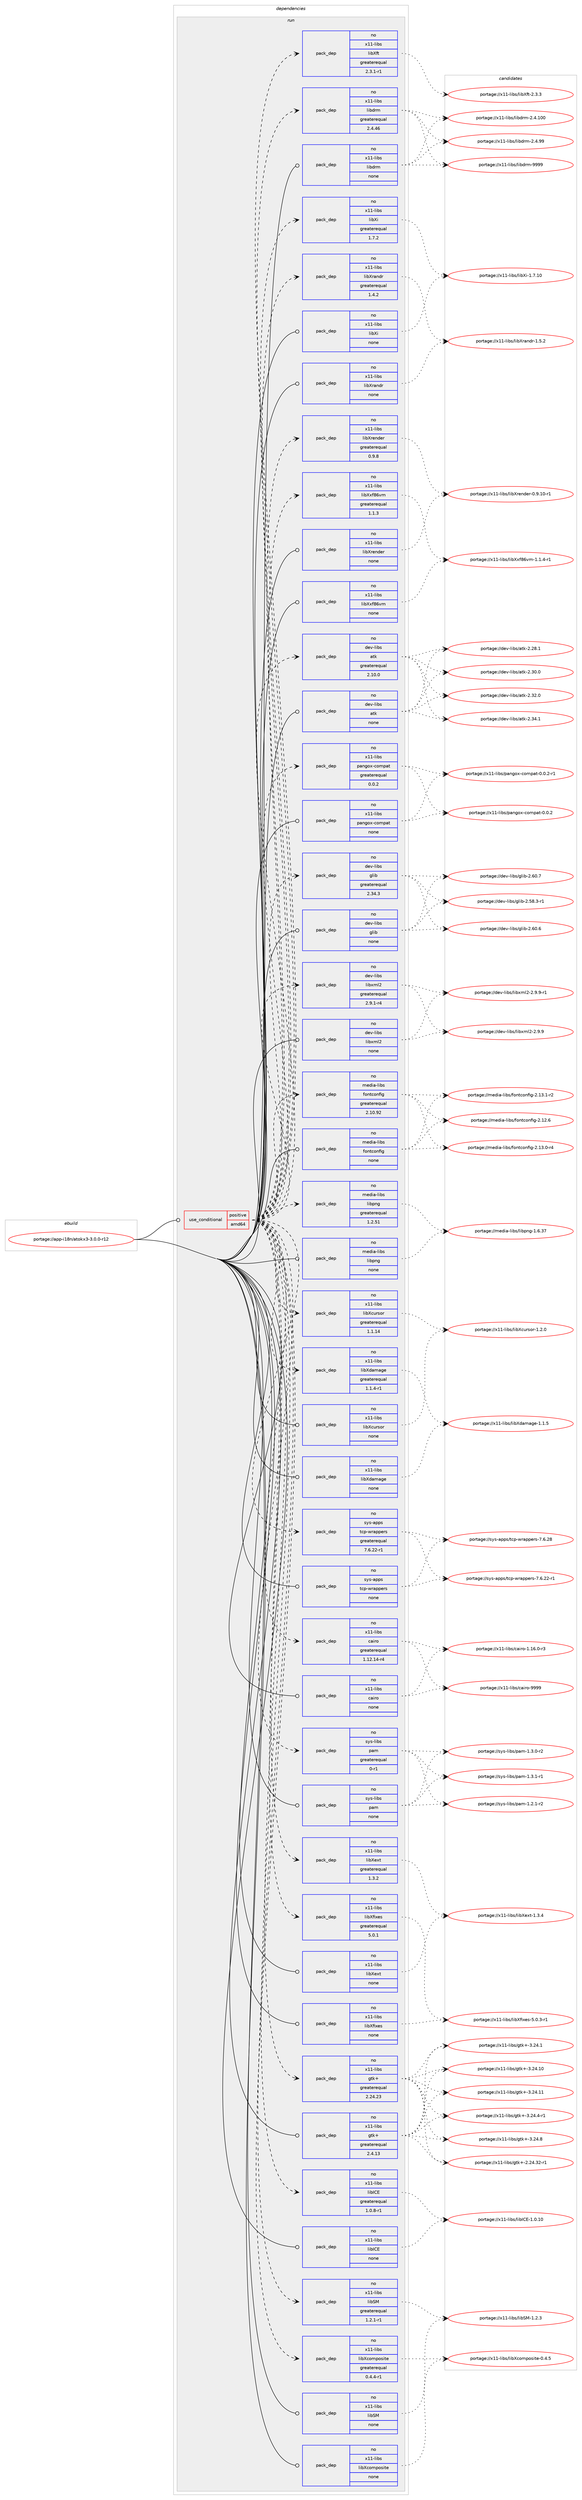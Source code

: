 digraph prolog {

# *************
# Graph options
# *************

newrank=true;
concentrate=true;
compound=true;
graph [rankdir=LR,fontname=Helvetica,fontsize=10,ranksep=1.5];#, ranksep=2.5, nodesep=0.2];
edge  [arrowhead=vee];
node  [fontname=Helvetica,fontsize=10];

# **********
# The ebuild
# **********

subgraph cluster_leftcol {
color=gray;
rank=same;
label=<<i>ebuild</i>>;
id [label="portage://app-i18n/atokx3-3.0.0-r12", color=red, width=4, href="../app-i18n/atokx3-3.0.0-r12.svg"];
}

# ****************
# The dependencies
# ****************

subgraph cluster_midcol {
color=gray;
label=<<i>dependencies</i>>;
subgraph cluster_compile {
fillcolor="#eeeeee";
style=filled;
label=<<i>compile</i>>;
}
subgraph cluster_compileandrun {
fillcolor="#eeeeee";
style=filled;
label=<<i>compile and run</i>>;
}
subgraph cluster_run {
fillcolor="#eeeeee";
style=filled;
label=<<i>run</i>>;
subgraph cond7662 {
dependency29680 [label=<<TABLE BORDER="0" CELLBORDER="1" CELLSPACING="0" CELLPADDING="4"><TR><TD ROWSPAN="3" CELLPADDING="10">use_conditional</TD></TR><TR><TD>positive</TD></TR><TR><TD>amd64</TD></TR></TABLE>>, shape=none, color=red];
subgraph pack21571 {
dependency29681 [label=<<TABLE BORDER="0" CELLBORDER="1" CELLSPACING="0" CELLPADDING="4" WIDTH="220"><TR><TD ROWSPAN="6" CELLPADDING="30">pack_dep</TD></TR><TR><TD WIDTH="110">no</TD></TR><TR><TD>dev-libs</TD></TR><TR><TD>atk</TD></TR><TR><TD>greaterequal</TD></TR><TR><TD>2.10.0</TD></TR></TABLE>>, shape=none, color=blue];
}
dependency29680:e -> dependency29681:w [weight=20,style="dashed",arrowhead="vee"];
subgraph pack21572 {
dependency29682 [label=<<TABLE BORDER="0" CELLBORDER="1" CELLSPACING="0" CELLPADDING="4" WIDTH="220"><TR><TD ROWSPAN="6" CELLPADDING="30">pack_dep</TD></TR><TR><TD WIDTH="110">no</TD></TR><TR><TD>dev-libs</TD></TR><TR><TD>glib</TD></TR><TR><TD>greaterequal</TD></TR><TR><TD>2.34.3</TD></TR></TABLE>>, shape=none, color=blue];
}
dependency29680:e -> dependency29682:w [weight=20,style="dashed",arrowhead="vee"];
subgraph pack21573 {
dependency29683 [label=<<TABLE BORDER="0" CELLBORDER="1" CELLSPACING="0" CELLPADDING="4" WIDTH="220"><TR><TD ROWSPAN="6" CELLPADDING="30">pack_dep</TD></TR><TR><TD WIDTH="110">no</TD></TR><TR><TD>dev-libs</TD></TR><TR><TD>libxml2</TD></TR><TR><TD>greaterequal</TD></TR><TR><TD>2.9.1-r4</TD></TR></TABLE>>, shape=none, color=blue];
}
dependency29680:e -> dependency29683:w [weight=20,style="dashed",arrowhead="vee"];
subgraph pack21574 {
dependency29684 [label=<<TABLE BORDER="0" CELLBORDER="1" CELLSPACING="0" CELLPADDING="4" WIDTH="220"><TR><TD ROWSPAN="6" CELLPADDING="30">pack_dep</TD></TR><TR><TD WIDTH="110">no</TD></TR><TR><TD>media-libs</TD></TR><TR><TD>fontconfig</TD></TR><TR><TD>greaterequal</TD></TR><TR><TD>2.10.92</TD></TR></TABLE>>, shape=none, color=blue];
}
dependency29680:e -> dependency29684:w [weight=20,style="dashed",arrowhead="vee"];
subgraph pack21575 {
dependency29685 [label=<<TABLE BORDER="0" CELLBORDER="1" CELLSPACING="0" CELLPADDING="4" WIDTH="220"><TR><TD ROWSPAN="6" CELLPADDING="30">pack_dep</TD></TR><TR><TD WIDTH="110">no</TD></TR><TR><TD>media-libs</TD></TR><TR><TD>libpng</TD></TR><TR><TD>greaterequal</TD></TR><TR><TD>1.2.51</TD></TR></TABLE>>, shape=none, color=blue];
}
dependency29680:e -> dependency29685:w [weight=20,style="dashed",arrowhead="vee"];
subgraph pack21576 {
dependency29686 [label=<<TABLE BORDER="0" CELLBORDER="1" CELLSPACING="0" CELLPADDING="4" WIDTH="220"><TR><TD ROWSPAN="6" CELLPADDING="30">pack_dep</TD></TR><TR><TD WIDTH="110">no</TD></TR><TR><TD>sys-apps</TD></TR><TR><TD>tcp-wrappers</TD></TR><TR><TD>greaterequal</TD></TR><TR><TD>7.6.22-r1</TD></TR></TABLE>>, shape=none, color=blue];
}
dependency29680:e -> dependency29686:w [weight=20,style="dashed",arrowhead="vee"];
subgraph pack21577 {
dependency29687 [label=<<TABLE BORDER="0" CELLBORDER="1" CELLSPACING="0" CELLPADDING="4" WIDTH="220"><TR><TD ROWSPAN="6" CELLPADDING="30">pack_dep</TD></TR><TR><TD WIDTH="110">no</TD></TR><TR><TD>sys-libs</TD></TR><TR><TD>pam</TD></TR><TR><TD>greaterequal</TD></TR><TR><TD>0-r1</TD></TR></TABLE>>, shape=none, color=blue];
}
dependency29680:e -> dependency29687:w [weight=20,style="dashed",arrowhead="vee"];
subgraph pack21578 {
dependency29688 [label=<<TABLE BORDER="0" CELLBORDER="1" CELLSPACING="0" CELLPADDING="4" WIDTH="220"><TR><TD ROWSPAN="6" CELLPADDING="30">pack_dep</TD></TR><TR><TD WIDTH="110">no</TD></TR><TR><TD>x11-libs</TD></TR><TR><TD>cairo</TD></TR><TR><TD>greaterequal</TD></TR><TR><TD>1.12.14-r4</TD></TR></TABLE>>, shape=none, color=blue];
}
dependency29680:e -> dependency29688:w [weight=20,style="dashed",arrowhead="vee"];
subgraph pack21579 {
dependency29689 [label=<<TABLE BORDER="0" CELLBORDER="1" CELLSPACING="0" CELLPADDING="4" WIDTH="220"><TR><TD ROWSPAN="6" CELLPADDING="30">pack_dep</TD></TR><TR><TD WIDTH="110">no</TD></TR><TR><TD>x11-libs</TD></TR><TR><TD>gtk+</TD></TR><TR><TD>greaterequal</TD></TR><TR><TD>2.24.23</TD></TR></TABLE>>, shape=none, color=blue];
}
dependency29680:e -> dependency29689:w [weight=20,style="dashed",arrowhead="vee"];
subgraph pack21580 {
dependency29690 [label=<<TABLE BORDER="0" CELLBORDER="1" CELLSPACING="0" CELLPADDING="4" WIDTH="220"><TR><TD ROWSPAN="6" CELLPADDING="30">pack_dep</TD></TR><TR><TD WIDTH="110">no</TD></TR><TR><TD>x11-libs</TD></TR><TR><TD>libICE</TD></TR><TR><TD>greaterequal</TD></TR><TR><TD>1.0.8-r1</TD></TR></TABLE>>, shape=none, color=blue];
}
dependency29680:e -> dependency29690:w [weight=20,style="dashed",arrowhead="vee"];
subgraph pack21581 {
dependency29691 [label=<<TABLE BORDER="0" CELLBORDER="1" CELLSPACING="0" CELLPADDING="4" WIDTH="220"><TR><TD ROWSPAN="6" CELLPADDING="30">pack_dep</TD></TR><TR><TD WIDTH="110">no</TD></TR><TR><TD>x11-libs</TD></TR><TR><TD>libSM</TD></TR><TR><TD>greaterequal</TD></TR><TR><TD>1.2.1-r1</TD></TR></TABLE>>, shape=none, color=blue];
}
dependency29680:e -> dependency29691:w [weight=20,style="dashed",arrowhead="vee"];
subgraph pack21582 {
dependency29692 [label=<<TABLE BORDER="0" CELLBORDER="1" CELLSPACING="0" CELLPADDING="4" WIDTH="220"><TR><TD ROWSPAN="6" CELLPADDING="30">pack_dep</TD></TR><TR><TD WIDTH="110">no</TD></TR><TR><TD>x11-libs</TD></TR><TR><TD>libXcomposite</TD></TR><TR><TD>greaterequal</TD></TR><TR><TD>0.4.4-r1</TD></TR></TABLE>>, shape=none, color=blue];
}
dependency29680:e -> dependency29692:w [weight=20,style="dashed",arrowhead="vee"];
subgraph pack21583 {
dependency29693 [label=<<TABLE BORDER="0" CELLBORDER="1" CELLSPACING="0" CELLPADDING="4" WIDTH="220"><TR><TD ROWSPAN="6" CELLPADDING="30">pack_dep</TD></TR><TR><TD WIDTH="110">no</TD></TR><TR><TD>x11-libs</TD></TR><TR><TD>libXcursor</TD></TR><TR><TD>greaterequal</TD></TR><TR><TD>1.1.14</TD></TR></TABLE>>, shape=none, color=blue];
}
dependency29680:e -> dependency29693:w [weight=20,style="dashed",arrowhead="vee"];
subgraph pack21584 {
dependency29694 [label=<<TABLE BORDER="0" CELLBORDER="1" CELLSPACING="0" CELLPADDING="4" WIDTH="220"><TR><TD ROWSPAN="6" CELLPADDING="30">pack_dep</TD></TR><TR><TD WIDTH="110">no</TD></TR><TR><TD>x11-libs</TD></TR><TR><TD>libXdamage</TD></TR><TR><TD>greaterequal</TD></TR><TR><TD>1.1.4-r1</TD></TR></TABLE>>, shape=none, color=blue];
}
dependency29680:e -> dependency29694:w [weight=20,style="dashed",arrowhead="vee"];
subgraph pack21585 {
dependency29695 [label=<<TABLE BORDER="0" CELLBORDER="1" CELLSPACING="0" CELLPADDING="4" WIDTH="220"><TR><TD ROWSPAN="6" CELLPADDING="30">pack_dep</TD></TR><TR><TD WIDTH="110">no</TD></TR><TR><TD>x11-libs</TD></TR><TR><TD>libXext</TD></TR><TR><TD>greaterequal</TD></TR><TR><TD>1.3.2</TD></TR></TABLE>>, shape=none, color=blue];
}
dependency29680:e -> dependency29695:w [weight=20,style="dashed",arrowhead="vee"];
subgraph pack21586 {
dependency29696 [label=<<TABLE BORDER="0" CELLBORDER="1" CELLSPACING="0" CELLPADDING="4" WIDTH="220"><TR><TD ROWSPAN="6" CELLPADDING="30">pack_dep</TD></TR><TR><TD WIDTH="110">no</TD></TR><TR><TD>x11-libs</TD></TR><TR><TD>libXfixes</TD></TR><TR><TD>greaterequal</TD></TR><TR><TD>5.0.1</TD></TR></TABLE>>, shape=none, color=blue];
}
dependency29680:e -> dependency29696:w [weight=20,style="dashed",arrowhead="vee"];
subgraph pack21587 {
dependency29697 [label=<<TABLE BORDER="0" CELLBORDER="1" CELLSPACING="0" CELLPADDING="4" WIDTH="220"><TR><TD ROWSPAN="6" CELLPADDING="30">pack_dep</TD></TR><TR><TD WIDTH="110">no</TD></TR><TR><TD>x11-libs</TD></TR><TR><TD>libXft</TD></TR><TR><TD>greaterequal</TD></TR><TR><TD>2.3.1-r1</TD></TR></TABLE>>, shape=none, color=blue];
}
dependency29680:e -> dependency29697:w [weight=20,style="dashed",arrowhead="vee"];
subgraph pack21588 {
dependency29698 [label=<<TABLE BORDER="0" CELLBORDER="1" CELLSPACING="0" CELLPADDING="4" WIDTH="220"><TR><TD ROWSPAN="6" CELLPADDING="30">pack_dep</TD></TR><TR><TD WIDTH="110">no</TD></TR><TR><TD>x11-libs</TD></TR><TR><TD>libXi</TD></TR><TR><TD>greaterequal</TD></TR><TR><TD>1.7.2</TD></TR></TABLE>>, shape=none, color=blue];
}
dependency29680:e -> dependency29698:w [weight=20,style="dashed",arrowhead="vee"];
subgraph pack21589 {
dependency29699 [label=<<TABLE BORDER="0" CELLBORDER="1" CELLSPACING="0" CELLPADDING="4" WIDTH="220"><TR><TD ROWSPAN="6" CELLPADDING="30">pack_dep</TD></TR><TR><TD WIDTH="110">no</TD></TR><TR><TD>x11-libs</TD></TR><TR><TD>libXrandr</TD></TR><TR><TD>greaterequal</TD></TR><TR><TD>1.4.2</TD></TR></TABLE>>, shape=none, color=blue];
}
dependency29680:e -> dependency29699:w [weight=20,style="dashed",arrowhead="vee"];
subgraph pack21590 {
dependency29700 [label=<<TABLE BORDER="0" CELLBORDER="1" CELLSPACING="0" CELLPADDING="4" WIDTH="220"><TR><TD ROWSPAN="6" CELLPADDING="30">pack_dep</TD></TR><TR><TD WIDTH="110">no</TD></TR><TR><TD>x11-libs</TD></TR><TR><TD>libXrender</TD></TR><TR><TD>greaterequal</TD></TR><TR><TD>0.9.8</TD></TR></TABLE>>, shape=none, color=blue];
}
dependency29680:e -> dependency29700:w [weight=20,style="dashed",arrowhead="vee"];
subgraph pack21591 {
dependency29701 [label=<<TABLE BORDER="0" CELLBORDER="1" CELLSPACING="0" CELLPADDING="4" WIDTH="220"><TR><TD ROWSPAN="6" CELLPADDING="30">pack_dep</TD></TR><TR><TD WIDTH="110">no</TD></TR><TR><TD>x11-libs</TD></TR><TR><TD>libXxf86vm</TD></TR><TR><TD>greaterequal</TD></TR><TR><TD>1.1.3</TD></TR></TABLE>>, shape=none, color=blue];
}
dependency29680:e -> dependency29701:w [weight=20,style="dashed",arrowhead="vee"];
subgraph pack21592 {
dependency29702 [label=<<TABLE BORDER="0" CELLBORDER="1" CELLSPACING="0" CELLPADDING="4" WIDTH="220"><TR><TD ROWSPAN="6" CELLPADDING="30">pack_dep</TD></TR><TR><TD WIDTH="110">no</TD></TR><TR><TD>x11-libs</TD></TR><TR><TD>libdrm</TD></TR><TR><TD>greaterequal</TD></TR><TR><TD>2.4.46</TD></TR></TABLE>>, shape=none, color=blue];
}
dependency29680:e -> dependency29702:w [weight=20,style="dashed",arrowhead="vee"];
subgraph pack21593 {
dependency29703 [label=<<TABLE BORDER="0" CELLBORDER="1" CELLSPACING="0" CELLPADDING="4" WIDTH="220"><TR><TD ROWSPAN="6" CELLPADDING="30">pack_dep</TD></TR><TR><TD WIDTH="110">no</TD></TR><TR><TD>x11-libs</TD></TR><TR><TD>pangox-compat</TD></TR><TR><TD>greaterequal</TD></TR><TR><TD>0.0.2</TD></TR></TABLE>>, shape=none, color=blue];
}
dependency29680:e -> dependency29703:w [weight=20,style="dashed",arrowhead="vee"];
}
id:e -> dependency29680:w [weight=20,style="solid",arrowhead="odot"];
subgraph pack21594 {
dependency29704 [label=<<TABLE BORDER="0" CELLBORDER="1" CELLSPACING="0" CELLPADDING="4" WIDTH="220"><TR><TD ROWSPAN="6" CELLPADDING="30">pack_dep</TD></TR><TR><TD WIDTH="110">no</TD></TR><TR><TD>dev-libs</TD></TR><TR><TD>atk</TD></TR><TR><TD>none</TD></TR><TR><TD></TD></TR></TABLE>>, shape=none, color=blue];
}
id:e -> dependency29704:w [weight=20,style="solid",arrowhead="odot"];
subgraph pack21595 {
dependency29705 [label=<<TABLE BORDER="0" CELLBORDER="1" CELLSPACING="0" CELLPADDING="4" WIDTH="220"><TR><TD ROWSPAN="6" CELLPADDING="30">pack_dep</TD></TR><TR><TD WIDTH="110">no</TD></TR><TR><TD>dev-libs</TD></TR><TR><TD>glib</TD></TR><TR><TD>none</TD></TR><TR><TD></TD></TR></TABLE>>, shape=none, color=blue];
}
id:e -> dependency29705:w [weight=20,style="solid",arrowhead="odot"];
subgraph pack21596 {
dependency29706 [label=<<TABLE BORDER="0" CELLBORDER="1" CELLSPACING="0" CELLPADDING="4" WIDTH="220"><TR><TD ROWSPAN="6" CELLPADDING="30">pack_dep</TD></TR><TR><TD WIDTH="110">no</TD></TR><TR><TD>dev-libs</TD></TR><TR><TD>libxml2</TD></TR><TR><TD>none</TD></TR><TR><TD></TD></TR></TABLE>>, shape=none, color=blue];
}
id:e -> dependency29706:w [weight=20,style="solid",arrowhead="odot"];
subgraph pack21597 {
dependency29707 [label=<<TABLE BORDER="0" CELLBORDER="1" CELLSPACING="0" CELLPADDING="4" WIDTH="220"><TR><TD ROWSPAN="6" CELLPADDING="30">pack_dep</TD></TR><TR><TD WIDTH="110">no</TD></TR><TR><TD>media-libs</TD></TR><TR><TD>fontconfig</TD></TR><TR><TD>none</TD></TR><TR><TD></TD></TR></TABLE>>, shape=none, color=blue];
}
id:e -> dependency29707:w [weight=20,style="solid",arrowhead="odot"];
subgraph pack21598 {
dependency29708 [label=<<TABLE BORDER="0" CELLBORDER="1" CELLSPACING="0" CELLPADDING="4" WIDTH="220"><TR><TD ROWSPAN="6" CELLPADDING="30">pack_dep</TD></TR><TR><TD WIDTH="110">no</TD></TR><TR><TD>media-libs</TD></TR><TR><TD>libpng</TD></TR><TR><TD>none</TD></TR><TR><TD></TD></TR></TABLE>>, shape=none, color=blue];
}
id:e -> dependency29708:w [weight=20,style="solid",arrowhead="odot"];
subgraph pack21599 {
dependency29709 [label=<<TABLE BORDER="0" CELLBORDER="1" CELLSPACING="0" CELLPADDING="4" WIDTH="220"><TR><TD ROWSPAN="6" CELLPADDING="30">pack_dep</TD></TR><TR><TD WIDTH="110">no</TD></TR><TR><TD>sys-apps</TD></TR><TR><TD>tcp-wrappers</TD></TR><TR><TD>none</TD></TR><TR><TD></TD></TR></TABLE>>, shape=none, color=blue];
}
id:e -> dependency29709:w [weight=20,style="solid",arrowhead="odot"];
subgraph pack21600 {
dependency29710 [label=<<TABLE BORDER="0" CELLBORDER="1" CELLSPACING="0" CELLPADDING="4" WIDTH="220"><TR><TD ROWSPAN="6" CELLPADDING="30">pack_dep</TD></TR><TR><TD WIDTH="110">no</TD></TR><TR><TD>sys-libs</TD></TR><TR><TD>pam</TD></TR><TR><TD>none</TD></TR><TR><TD></TD></TR></TABLE>>, shape=none, color=blue];
}
id:e -> dependency29710:w [weight=20,style="solid",arrowhead="odot"];
subgraph pack21601 {
dependency29711 [label=<<TABLE BORDER="0" CELLBORDER="1" CELLSPACING="0" CELLPADDING="4" WIDTH="220"><TR><TD ROWSPAN="6" CELLPADDING="30">pack_dep</TD></TR><TR><TD WIDTH="110">no</TD></TR><TR><TD>x11-libs</TD></TR><TR><TD>cairo</TD></TR><TR><TD>none</TD></TR><TR><TD></TD></TR></TABLE>>, shape=none, color=blue];
}
id:e -> dependency29711:w [weight=20,style="solid",arrowhead="odot"];
subgraph pack21602 {
dependency29712 [label=<<TABLE BORDER="0" CELLBORDER="1" CELLSPACING="0" CELLPADDING="4" WIDTH="220"><TR><TD ROWSPAN="6" CELLPADDING="30">pack_dep</TD></TR><TR><TD WIDTH="110">no</TD></TR><TR><TD>x11-libs</TD></TR><TR><TD>gtk+</TD></TR><TR><TD>greaterequal</TD></TR><TR><TD>2.4.13</TD></TR></TABLE>>, shape=none, color=blue];
}
id:e -> dependency29712:w [weight=20,style="solid",arrowhead="odot"];
subgraph pack21603 {
dependency29713 [label=<<TABLE BORDER="0" CELLBORDER="1" CELLSPACING="0" CELLPADDING="4" WIDTH="220"><TR><TD ROWSPAN="6" CELLPADDING="30">pack_dep</TD></TR><TR><TD WIDTH="110">no</TD></TR><TR><TD>x11-libs</TD></TR><TR><TD>libICE</TD></TR><TR><TD>none</TD></TR><TR><TD></TD></TR></TABLE>>, shape=none, color=blue];
}
id:e -> dependency29713:w [weight=20,style="solid",arrowhead="odot"];
subgraph pack21604 {
dependency29714 [label=<<TABLE BORDER="0" CELLBORDER="1" CELLSPACING="0" CELLPADDING="4" WIDTH="220"><TR><TD ROWSPAN="6" CELLPADDING="30">pack_dep</TD></TR><TR><TD WIDTH="110">no</TD></TR><TR><TD>x11-libs</TD></TR><TR><TD>libSM</TD></TR><TR><TD>none</TD></TR><TR><TD></TD></TR></TABLE>>, shape=none, color=blue];
}
id:e -> dependency29714:w [weight=20,style="solid",arrowhead="odot"];
subgraph pack21605 {
dependency29715 [label=<<TABLE BORDER="0" CELLBORDER="1" CELLSPACING="0" CELLPADDING="4" WIDTH="220"><TR><TD ROWSPAN="6" CELLPADDING="30">pack_dep</TD></TR><TR><TD WIDTH="110">no</TD></TR><TR><TD>x11-libs</TD></TR><TR><TD>libXcomposite</TD></TR><TR><TD>none</TD></TR><TR><TD></TD></TR></TABLE>>, shape=none, color=blue];
}
id:e -> dependency29715:w [weight=20,style="solid",arrowhead="odot"];
subgraph pack21606 {
dependency29716 [label=<<TABLE BORDER="0" CELLBORDER="1" CELLSPACING="0" CELLPADDING="4" WIDTH="220"><TR><TD ROWSPAN="6" CELLPADDING="30">pack_dep</TD></TR><TR><TD WIDTH="110">no</TD></TR><TR><TD>x11-libs</TD></TR><TR><TD>libXcursor</TD></TR><TR><TD>none</TD></TR><TR><TD></TD></TR></TABLE>>, shape=none, color=blue];
}
id:e -> dependency29716:w [weight=20,style="solid",arrowhead="odot"];
subgraph pack21607 {
dependency29717 [label=<<TABLE BORDER="0" CELLBORDER="1" CELLSPACING="0" CELLPADDING="4" WIDTH="220"><TR><TD ROWSPAN="6" CELLPADDING="30">pack_dep</TD></TR><TR><TD WIDTH="110">no</TD></TR><TR><TD>x11-libs</TD></TR><TR><TD>libXdamage</TD></TR><TR><TD>none</TD></TR><TR><TD></TD></TR></TABLE>>, shape=none, color=blue];
}
id:e -> dependency29717:w [weight=20,style="solid",arrowhead="odot"];
subgraph pack21608 {
dependency29718 [label=<<TABLE BORDER="0" CELLBORDER="1" CELLSPACING="0" CELLPADDING="4" WIDTH="220"><TR><TD ROWSPAN="6" CELLPADDING="30">pack_dep</TD></TR><TR><TD WIDTH="110">no</TD></TR><TR><TD>x11-libs</TD></TR><TR><TD>libXext</TD></TR><TR><TD>none</TD></TR><TR><TD></TD></TR></TABLE>>, shape=none, color=blue];
}
id:e -> dependency29718:w [weight=20,style="solid",arrowhead="odot"];
subgraph pack21609 {
dependency29719 [label=<<TABLE BORDER="0" CELLBORDER="1" CELLSPACING="0" CELLPADDING="4" WIDTH="220"><TR><TD ROWSPAN="6" CELLPADDING="30">pack_dep</TD></TR><TR><TD WIDTH="110">no</TD></TR><TR><TD>x11-libs</TD></TR><TR><TD>libXfixes</TD></TR><TR><TD>none</TD></TR><TR><TD></TD></TR></TABLE>>, shape=none, color=blue];
}
id:e -> dependency29719:w [weight=20,style="solid",arrowhead="odot"];
subgraph pack21610 {
dependency29720 [label=<<TABLE BORDER="0" CELLBORDER="1" CELLSPACING="0" CELLPADDING="4" WIDTH="220"><TR><TD ROWSPAN="6" CELLPADDING="30">pack_dep</TD></TR><TR><TD WIDTH="110">no</TD></TR><TR><TD>x11-libs</TD></TR><TR><TD>libXi</TD></TR><TR><TD>none</TD></TR><TR><TD></TD></TR></TABLE>>, shape=none, color=blue];
}
id:e -> dependency29720:w [weight=20,style="solid",arrowhead="odot"];
subgraph pack21611 {
dependency29721 [label=<<TABLE BORDER="0" CELLBORDER="1" CELLSPACING="0" CELLPADDING="4" WIDTH="220"><TR><TD ROWSPAN="6" CELLPADDING="30">pack_dep</TD></TR><TR><TD WIDTH="110">no</TD></TR><TR><TD>x11-libs</TD></TR><TR><TD>libXrandr</TD></TR><TR><TD>none</TD></TR><TR><TD></TD></TR></TABLE>>, shape=none, color=blue];
}
id:e -> dependency29721:w [weight=20,style="solid",arrowhead="odot"];
subgraph pack21612 {
dependency29722 [label=<<TABLE BORDER="0" CELLBORDER="1" CELLSPACING="0" CELLPADDING="4" WIDTH="220"><TR><TD ROWSPAN="6" CELLPADDING="30">pack_dep</TD></TR><TR><TD WIDTH="110">no</TD></TR><TR><TD>x11-libs</TD></TR><TR><TD>libXrender</TD></TR><TR><TD>none</TD></TR><TR><TD></TD></TR></TABLE>>, shape=none, color=blue];
}
id:e -> dependency29722:w [weight=20,style="solid",arrowhead="odot"];
subgraph pack21613 {
dependency29723 [label=<<TABLE BORDER="0" CELLBORDER="1" CELLSPACING="0" CELLPADDING="4" WIDTH="220"><TR><TD ROWSPAN="6" CELLPADDING="30">pack_dep</TD></TR><TR><TD WIDTH="110">no</TD></TR><TR><TD>x11-libs</TD></TR><TR><TD>libXxf86vm</TD></TR><TR><TD>none</TD></TR><TR><TD></TD></TR></TABLE>>, shape=none, color=blue];
}
id:e -> dependency29723:w [weight=20,style="solid",arrowhead="odot"];
subgraph pack21614 {
dependency29724 [label=<<TABLE BORDER="0" CELLBORDER="1" CELLSPACING="0" CELLPADDING="4" WIDTH="220"><TR><TD ROWSPAN="6" CELLPADDING="30">pack_dep</TD></TR><TR><TD WIDTH="110">no</TD></TR><TR><TD>x11-libs</TD></TR><TR><TD>libdrm</TD></TR><TR><TD>none</TD></TR><TR><TD></TD></TR></TABLE>>, shape=none, color=blue];
}
id:e -> dependency29724:w [weight=20,style="solid",arrowhead="odot"];
subgraph pack21615 {
dependency29725 [label=<<TABLE BORDER="0" CELLBORDER="1" CELLSPACING="0" CELLPADDING="4" WIDTH="220"><TR><TD ROWSPAN="6" CELLPADDING="30">pack_dep</TD></TR><TR><TD WIDTH="110">no</TD></TR><TR><TD>x11-libs</TD></TR><TR><TD>pangox-compat</TD></TR><TR><TD>none</TD></TR><TR><TD></TD></TR></TABLE>>, shape=none, color=blue];
}
id:e -> dependency29725:w [weight=20,style="solid",arrowhead="odot"];
}
}

# **************
# The candidates
# **************

subgraph cluster_choices {
rank=same;
color=gray;
label=<<i>candidates</i>>;

subgraph choice21571 {
color=black;
nodesep=1;
choiceportage1001011184510810598115479711610745504650564649 [label="portage://dev-libs/atk-2.28.1", color=red, width=4,href="../dev-libs/atk-2.28.1.svg"];
choiceportage1001011184510810598115479711610745504651484648 [label="portage://dev-libs/atk-2.30.0", color=red, width=4,href="../dev-libs/atk-2.30.0.svg"];
choiceportage1001011184510810598115479711610745504651504648 [label="portage://dev-libs/atk-2.32.0", color=red, width=4,href="../dev-libs/atk-2.32.0.svg"];
choiceportage1001011184510810598115479711610745504651524649 [label="portage://dev-libs/atk-2.34.1", color=red, width=4,href="../dev-libs/atk-2.34.1.svg"];
dependency29681:e -> choiceportage1001011184510810598115479711610745504650564649:w [style=dotted,weight="100"];
dependency29681:e -> choiceportage1001011184510810598115479711610745504651484648:w [style=dotted,weight="100"];
dependency29681:e -> choiceportage1001011184510810598115479711610745504651504648:w [style=dotted,weight="100"];
dependency29681:e -> choiceportage1001011184510810598115479711610745504651524649:w [style=dotted,weight="100"];
}
subgraph choice21572 {
color=black;
nodesep=1;
choiceportage10010111845108105981154710310810598455046535646514511449 [label="portage://dev-libs/glib-2.58.3-r1", color=red, width=4,href="../dev-libs/glib-2.58.3-r1.svg"];
choiceportage1001011184510810598115471031081059845504654484654 [label="portage://dev-libs/glib-2.60.6", color=red, width=4,href="../dev-libs/glib-2.60.6.svg"];
choiceportage1001011184510810598115471031081059845504654484655 [label="portage://dev-libs/glib-2.60.7", color=red, width=4,href="../dev-libs/glib-2.60.7.svg"];
dependency29682:e -> choiceportage10010111845108105981154710310810598455046535646514511449:w [style=dotted,weight="100"];
dependency29682:e -> choiceportage1001011184510810598115471031081059845504654484654:w [style=dotted,weight="100"];
dependency29682:e -> choiceportage1001011184510810598115471031081059845504654484655:w [style=dotted,weight="100"];
}
subgraph choice21573 {
color=black;
nodesep=1;
choiceportage1001011184510810598115471081059812010910850455046574657 [label="portage://dev-libs/libxml2-2.9.9", color=red, width=4,href="../dev-libs/libxml2-2.9.9.svg"];
choiceportage10010111845108105981154710810598120109108504550465746574511449 [label="portage://dev-libs/libxml2-2.9.9-r1", color=red, width=4,href="../dev-libs/libxml2-2.9.9-r1.svg"];
dependency29683:e -> choiceportage1001011184510810598115471081059812010910850455046574657:w [style=dotted,weight="100"];
dependency29683:e -> choiceportage10010111845108105981154710810598120109108504550465746574511449:w [style=dotted,weight="100"];
}
subgraph choice21574 {
color=black;
nodesep=1;
choiceportage109101100105974510810598115471021111101169911111010210510345504649504654 [label="portage://media-libs/fontconfig-2.12.6", color=red, width=4,href="../media-libs/fontconfig-2.12.6.svg"];
choiceportage1091011001059745108105981154710211111011699111110102105103455046495146484511452 [label="portage://media-libs/fontconfig-2.13.0-r4", color=red, width=4,href="../media-libs/fontconfig-2.13.0-r4.svg"];
choiceportage1091011001059745108105981154710211111011699111110102105103455046495146494511450 [label="portage://media-libs/fontconfig-2.13.1-r2", color=red, width=4,href="../media-libs/fontconfig-2.13.1-r2.svg"];
dependency29684:e -> choiceportage109101100105974510810598115471021111101169911111010210510345504649504654:w [style=dotted,weight="100"];
dependency29684:e -> choiceportage1091011001059745108105981154710211111011699111110102105103455046495146484511452:w [style=dotted,weight="100"];
dependency29684:e -> choiceportage1091011001059745108105981154710211111011699111110102105103455046495146494511450:w [style=dotted,weight="100"];
}
subgraph choice21575 {
color=black;
nodesep=1;
choiceportage109101100105974510810598115471081059811211010345494654465155 [label="portage://media-libs/libpng-1.6.37", color=red, width=4,href="../media-libs/libpng-1.6.37.svg"];
dependency29685:e -> choiceportage109101100105974510810598115471081059811211010345494654465155:w [style=dotted,weight="100"];
}
subgraph choice21576 {
color=black;
nodesep=1;
choiceportage115121115459711211211547116991124511911497112112101114115455546544650504511449 [label="portage://sys-apps/tcp-wrappers-7.6.22-r1", color=red, width=4,href="../sys-apps/tcp-wrappers-7.6.22-r1.svg"];
choiceportage11512111545971121121154711699112451191149711211210111411545554654465056 [label="portage://sys-apps/tcp-wrappers-7.6.28", color=red, width=4,href="../sys-apps/tcp-wrappers-7.6.28.svg"];
dependency29686:e -> choiceportage115121115459711211211547116991124511911497112112101114115455546544650504511449:w [style=dotted,weight="100"];
dependency29686:e -> choiceportage11512111545971121121154711699112451191149711211210111411545554654465056:w [style=dotted,weight="100"];
}
subgraph choice21577 {
color=black;
nodesep=1;
choiceportage115121115451081059811547112971094549465046494511450 [label="portage://sys-libs/pam-1.2.1-r2", color=red, width=4,href="../sys-libs/pam-1.2.1-r2.svg"];
choiceportage115121115451081059811547112971094549465146484511450 [label="portage://sys-libs/pam-1.3.0-r2", color=red, width=4,href="../sys-libs/pam-1.3.0-r2.svg"];
choiceportage115121115451081059811547112971094549465146494511449 [label="portage://sys-libs/pam-1.3.1-r1", color=red, width=4,href="../sys-libs/pam-1.3.1-r1.svg"];
dependency29687:e -> choiceportage115121115451081059811547112971094549465046494511450:w [style=dotted,weight="100"];
dependency29687:e -> choiceportage115121115451081059811547112971094549465146484511450:w [style=dotted,weight="100"];
dependency29687:e -> choiceportage115121115451081059811547112971094549465146494511449:w [style=dotted,weight="100"];
}
subgraph choice21578 {
color=black;
nodesep=1;
choiceportage12049494510810598115479997105114111454946495446484511451 [label="portage://x11-libs/cairo-1.16.0-r3", color=red, width=4,href="../x11-libs/cairo-1.16.0-r3.svg"];
choiceportage120494945108105981154799971051141114557575757 [label="portage://x11-libs/cairo-9999", color=red, width=4,href="../x11-libs/cairo-9999.svg"];
dependency29688:e -> choiceportage12049494510810598115479997105114111454946495446484511451:w [style=dotted,weight="100"];
dependency29688:e -> choiceportage120494945108105981154799971051141114557575757:w [style=dotted,weight="100"];
}
subgraph choice21579 {
color=black;
nodesep=1;
choiceportage12049494510810598115471031161074345504650524651504511449 [label="portage://x11-libs/gtk+-2.24.32-r1", color=red, width=4,href="../x11-libs/gtk+-2.24.32-r1.svg"];
choiceportage12049494510810598115471031161074345514650524649 [label="portage://x11-libs/gtk+-3.24.1", color=red, width=4,href="../x11-libs/gtk+-3.24.1.svg"];
choiceportage1204949451081059811547103116107434551465052464948 [label="portage://x11-libs/gtk+-3.24.10", color=red, width=4,href="../x11-libs/gtk+-3.24.10.svg"];
choiceportage1204949451081059811547103116107434551465052464949 [label="portage://x11-libs/gtk+-3.24.11", color=red, width=4,href="../x11-libs/gtk+-3.24.11.svg"];
choiceportage120494945108105981154710311610743455146505246524511449 [label="portage://x11-libs/gtk+-3.24.4-r1", color=red, width=4,href="../x11-libs/gtk+-3.24.4-r1.svg"];
choiceportage12049494510810598115471031161074345514650524656 [label="portage://x11-libs/gtk+-3.24.8", color=red, width=4,href="../x11-libs/gtk+-3.24.8.svg"];
dependency29689:e -> choiceportage12049494510810598115471031161074345504650524651504511449:w [style=dotted,weight="100"];
dependency29689:e -> choiceportage12049494510810598115471031161074345514650524649:w [style=dotted,weight="100"];
dependency29689:e -> choiceportage1204949451081059811547103116107434551465052464948:w [style=dotted,weight="100"];
dependency29689:e -> choiceportage1204949451081059811547103116107434551465052464949:w [style=dotted,weight="100"];
dependency29689:e -> choiceportage120494945108105981154710311610743455146505246524511449:w [style=dotted,weight="100"];
dependency29689:e -> choiceportage12049494510810598115471031161074345514650524656:w [style=dotted,weight="100"];
}
subgraph choice21580 {
color=black;
nodesep=1;
choiceportage12049494510810598115471081059873676945494648464948 [label="portage://x11-libs/libICE-1.0.10", color=red, width=4,href="../x11-libs/libICE-1.0.10.svg"];
dependency29690:e -> choiceportage12049494510810598115471081059873676945494648464948:w [style=dotted,weight="100"];
}
subgraph choice21581 {
color=black;
nodesep=1;
choiceportage1204949451081059811547108105988377454946504651 [label="portage://x11-libs/libSM-1.2.3", color=red, width=4,href="../x11-libs/libSM-1.2.3.svg"];
dependency29691:e -> choiceportage1204949451081059811547108105988377454946504651:w [style=dotted,weight="100"];
}
subgraph choice21582 {
color=black;
nodesep=1;
choiceportage1204949451081059811547108105988899111109112111115105116101454846524653 [label="portage://x11-libs/libXcomposite-0.4.5", color=red, width=4,href="../x11-libs/libXcomposite-0.4.5.svg"];
dependency29692:e -> choiceportage1204949451081059811547108105988899111109112111115105116101454846524653:w [style=dotted,weight="100"];
}
subgraph choice21583 {
color=black;
nodesep=1;
choiceportage1204949451081059811547108105988899117114115111114454946504648 [label="portage://x11-libs/libXcursor-1.2.0", color=red, width=4,href="../x11-libs/libXcursor-1.2.0.svg"];
dependency29693:e -> choiceportage1204949451081059811547108105988899117114115111114454946504648:w [style=dotted,weight="100"];
}
subgraph choice21584 {
color=black;
nodesep=1;
choiceportage120494945108105981154710810598881009710997103101454946494653 [label="portage://x11-libs/libXdamage-1.1.5", color=red, width=4,href="../x11-libs/libXdamage-1.1.5.svg"];
dependency29694:e -> choiceportage120494945108105981154710810598881009710997103101454946494653:w [style=dotted,weight="100"];
}
subgraph choice21585 {
color=black;
nodesep=1;
choiceportage12049494510810598115471081059888101120116454946514652 [label="portage://x11-libs/libXext-1.3.4", color=red, width=4,href="../x11-libs/libXext-1.3.4.svg"];
dependency29695:e -> choiceportage12049494510810598115471081059888101120116454946514652:w [style=dotted,weight="100"];
}
subgraph choice21586 {
color=black;
nodesep=1;
choiceportage120494945108105981154710810598881021051201011154553464846514511449 [label="portage://x11-libs/libXfixes-5.0.3-r1", color=red, width=4,href="../x11-libs/libXfixes-5.0.3-r1.svg"];
dependency29696:e -> choiceportage120494945108105981154710810598881021051201011154553464846514511449:w [style=dotted,weight="100"];
}
subgraph choice21587 {
color=black;
nodesep=1;
choiceportage12049494510810598115471081059888102116455046514651 [label="portage://x11-libs/libXft-2.3.3", color=red, width=4,href="../x11-libs/libXft-2.3.3.svg"];
dependency29697:e -> choiceportage12049494510810598115471081059888102116455046514651:w [style=dotted,weight="100"];
}
subgraph choice21588 {
color=black;
nodesep=1;
choiceportage1204949451081059811547108105988810545494655464948 [label="portage://x11-libs/libXi-1.7.10", color=red, width=4,href="../x11-libs/libXi-1.7.10.svg"];
dependency29698:e -> choiceportage1204949451081059811547108105988810545494655464948:w [style=dotted,weight="100"];
}
subgraph choice21589 {
color=black;
nodesep=1;
choiceportage1204949451081059811547108105988811497110100114454946534650 [label="portage://x11-libs/libXrandr-1.5.2", color=red, width=4,href="../x11-libs/libXrandr-1.5.2.svg"];
dependency29699:e -> choiceportage1204949451081059811547108105988811497110100114454946534650:w [style=dotted,weight="100"];
}
subgraph choice21590 {
color=black;
nodesep=1;
choiceportage12049494510810598115471081059888114101110100101114454846574649484511449 [label="portage://x11-libs/libXrender-0.9.10-r1", color=red, width=4,href="../x11-libs/libXrender-0.9.10-r1.svg"];
dependency29700:e -> choiceportage12049494510810598115471081059888114101110100101114454846574649484511449:w [style=dotted,weight="100"];
}
subgraph choice21591 {
color=black;
nodesep=1;
choiceportage1204949451081059811547108105988812010256541181094549464946524511449 [label="portage://x11-libs/libXxf86vm-1.1.4-r1", color=red, width=4,href="../x11-libs/libXxf86vm-1.1.4-r1.svg"];
dependency29701:e -> choiceportage1204949451081059811547108105988812010256541181094549464946524511449:w [style=dotted,weight="100"];
}
subgraph choice21592 {
color=black;
nodesep=1;
choiceportage1204949451081059811547108105981001141094550465246494848 [label="portage://x11-libs/libdrm-2.4.100", color=red, width=4,href="../x11-libs/libdrm-2.4.100.svg"];
choiceportage12049494510810598115471081059810011410945504652465757 [label="portage://x11-libs/libdrm-2.4.99", color=red, width=4,href="../x11-libs/libdrm-2.4.99.svg"];
choiceportage1204949451081059811547108105981001141094557575757 [label="portage://x11-libs/libdrm-9999", color=red, width=4,href="../x11-libs/libdrm-9999.svg"];
dependency29702:e -> choiceportage1204949451081059811547108105981001141094550465246494848:w [style=dotted,weight="100"];
dependency29702:e -> choiceportage12049494510810598115471081059810011410945504652465757:w [style=dotted,weight="100"];
dependency29702:e -> choiceportage1204949451081059811547108105981001141094557575757:w [style=dotted,weight="100"];
}
subgraph choice21593 {
color=black;
nodesep=1;
choiceportage120494945108105981154711297110103111120459911110911297116454846484650 [label="portage://x11-libs/pangox-compat-0.0.2", color=red, width=4,href="../x11-libs/pangox-compat-0.0.2.svg"];
choiceportage1204949451081059811547112971101031111204599111109112971164548464846504511449 [label="portage://x11-libs/pangox-compat-0.0.2-r1", color=red, width=4,href="../x11-libs/pangox-compat-0.0.2-r1.svg"];
dependency29703:e -> choiceportage120494945108105981154711297110103111120459911110911297116454846484650:w [style=dotted,weight="100"];
dependency29703:e -> choiceportage1204949451081059811547112971101031111204599111109112971164548464846504511449:w [style=dotted,weight="100"];
}
subgraph choice21594 {
color=black;
nodesep=1;
choiceportage1001011184510810598115479711610745504650564649 [label="portage://dev-libs/atk-2.28.1", color=red, width=4,href="../dev-libs/atk-2.28.1.svg"];
choiceportage1001011184510810598115479711610745504651484648 [label="portage://dev-libs/atk-2.30.0", color=red, width=4,href="../dev-libs/atk-2.30.0.svg"];
choiceportage1001011184510810598115479711610745504651504648 [label="portage://dev-libs/atk-2.32.0", color=red, width=4,href="../dev-libs/atk-2.32.0.svg"];
choiceportage1001011184510810598115479711610745504651524649 [label="portage://dev-libs/atk-2.34.1", color=red, width=4,href="../dev-libs/atk-2.34.1.svg"];
dependency29704:e -> choiceportage1001011184510810598115479711610745504650564649:w [style=dotted,weight="100"];
dependency29704:e -> choiceportage1001011184510810598115479711610745504651484648:w [style=dotted,weight="100"];
dependency29704:e -> choiceportage1001011184510810598115479711610745504651504648:w [style=dotted,weight="100"];
dependency29704:e -> choiceportage1001011184510810598115479711610745504651524649:w [style=dotted,weight="100"];
}
subgraph choice21595 {
color=black;
nodesep=1;
choiceportage10010111845108105981154710310810598455046535646514511449 [label="portage://dev-libs/glib-2.58.3-r1", color=red, width=4,href="../dev-libs/glib-2.58.3-r1.svg"];
choiceportage1001011184510810598115471031081059845504654484654 [label="portage://dev-libs/glib-2.60.6", color=red, width=4,href="../dev-libs/glib-2.60.6.svg"];
choiceportage1001011184510810598115471031081059845504654484655 [label="portage://dev-libs/glib-2.60.7", color=red, width=4,href="../dev-libs/glib-2.60.7.svg"];
dependency29705:e -> choiceportage10010111845108105981154710310810598455046535646514511449:w [style=dotted,weight="100"];
dependency29705:e -> choiceportage1001011184510810598115471031081059845504654484654:w [style=dotted,weight="100"];
dependency29705:e -> choiceportage1001011184510810598115471031081059845504654484655:w [style=dotted,weight="100"];
}
subgraph choice21596 {
color=black;
nodesep=1;
choiceportage1001011184510810598115471081059812010910850455046574657 [label="portage://dev-libs/libxml2-2.9.9", color=red, width=4,href="../dev-libs/libxml2-2.9.9.svg"];
choiceportage10010111845108105981154710810598120109108504550465746574511449 [label="portage://dev-libs/libxml2-2.9.9-r1", color=red, width=4,href="../dev-libs/libxml2-2.9.9-r1.svg"];
dependency29706:e -> choiceportage1001011184510810598115471081059812010910850455046574657:w [style=dotted,weight="100"];
dependency29706:e -> choiceportage10010111845108105981154710810598120109108504550465746574511449:w [style=dotted,weight="100"];
}
subgraph choice21597 {
color=black;
nodesep=1;
choiceportage109101100105974510810598115471021111101169911111010210510345504649504654 [label="portage://media-libs/fontconfig-2.12.6", color=red, width=4,href="../media-libs/fontconfig-2.12.6.svg"];
choiceportage1091011001059745108105981154710211111011699111110102105103455046495146484511452 [label="portage://media-libs/fontconfig-2.13.0-r4", color=red, width=4,href="../media-libs/fontconfig-2.13.0-r4.svg"];
choiceportage1091011001059745108105981154710211111011699111110102105103455046495146494511450 [label="portage://media-libs/fontconfig-2.13.1-r2", color=red, width=4,href="../media-libs/fontconfig-2.13.1-r2.svg"];
dependency29707:e -> choiceportage109101100105974510810598115471021111101169911111010210510345504649504654:w [style=dotted,weight="100"];
dependency29707:e -> choiceportage1091011001059745108105981154710211111011699111110102105103455046495146484511452:w [style=dotted,weight="100"];
dependency29707:e -> choiceportage1091011001059745108105981154710211111011699111110102105103455046495146494511450:w [style=dotted,weight="100"];
}
subgraph choice21598 {
color=black;
nodesep=1;
choiceportage109101100105974510810598115471081059811211010345494654465155 [label="portage://media-libs/libpng-1.6.37", color=red, width=4,href="../media-libs/libpng-1.6.37.svg"];
dependency29708:e -> choiceportage109101100105974510810598115471081059811211010345494654465155:w [style=dotted,weight="100"];
}
subgraph choice21599 {
color=black;
nodesep=1;
choiceportage115121115459711211211547116991124511911497112112101114115455546544650504511449 [label="portage://sys-apps/tcp-wrappers-7.6.22-r1", color=red, width=4,href="../sys-apps/tcp-wrappers-7.6.22-r1.svg"];
choiceportage11512111545971121121154711699112451191149711211210111411545554654465056 [label="portage://sys-apps/tcp-wrappers-7.6.28", color=red, width=4,href="../sys-apps/tcp-wrappers-7.6.28.svg"];
dependency29709:e -> choiceportage115121115459711211211547116991124511911497112112101114115455546544650504511449:w [style=dotted,weight="100"];
dependency29709:e -> choiceportage11512111545971121121154711699112451191149711211210111411545554654465056:w [style=dotted,weight="100"];
}
subgraph choice21600 {
color=black;
nodesep=1;
choiceportage115121115451081059811547112971094549465046494511450 [label="portage://sys-libs/pam-1.2.1-r2", color=red, width=4,href="../sys-libs/pam-1.2.1-r2.svg"];
choiceportage115121115451081059811547112971094549465146484511450 [label="portage://sys-libs/pam-1.3.0-r2", color=red, width=4,href="../sys-libs/pam-1.3.0-r2.svg"];
choiceportage115121115451081059811547112971094549465146494511449 [label="portage://sys-libs/pam-1.3.1-r1", color=red, width=4,href="../sys-libs/pam-1.3.1-r1.svg"];
dependency29710:e -> choiceportage115121115451081059811547112971094549465046494511450:w [style=dotted,weight="100"];
dependency29710:e -> choiceportage115121115451081059811547112971094549465146484511450:w [style=dotted,weight="100"];
dependency29710:e -> choiceportage115121115451081059811547112971094549465146494511449:w [style=dotted,weight="100"];
}
subgraph choice21601 {
color=black;
nodesep=1;
choiceportage12049494510810598115479997105114111454946495446484511451 [label="portage://x11-libs/cairo-1.16.0-r3", color=red, width=4,href="../x11-libs/cairo-1.16.0-r3.svg"];
choiceportage120494945108105981154799971051141114557575757 [label="portage://x11-libs/cairo-9999", color=red, width=4,href="../x11-libs/cairo-9999.svg"];
dependency29711:e -> choiceportage12049494510810598115479997105114111454946495446484511451:w [style=dotted,weight="100"];
dependency29711:e -> choiceportage120494945108105981154799971051141114557575757:w [style=dotted,weight="100"];
}
subgraph choice21602 {
color=black;
nodesep=1;
choiceportage12049494510810598115471031161074345504650524651504511449 [label="portage://x11-libs/gtk+-2.24.32-r1", color=red, width=4,href="../x11-libs/gtk+-2.24.32-r1.svg"];
choiceportage12049494510810598115471031161074345514650524649 [label="portage://x11-libs/gtk+-3.24.1", color=red, width=4,href="../x11-libs/gtk+-3.24.1.svg"];
choiceportage1204949451081059811547103116107434551465052464948 [label="portage://x11-libs/gtk+-3.24.10", color=red, width=4,href="../x11-libs/gtk+-3.24.10.svg"];
choiceportage1204949451081059811547103116107434551465052464949 [label="portage://x11-libs/gtk+-3.24.11", color=red, width=4,href="../x11-libs/gtk+-3.24.11.svg"];
choiceportage120494945108105981154710311610743455146505246524511449 [label="portage://x11-libs/gtk+-3.24.4-r1", color=red, width=4,href="../x11-libs/gtk+-3.24.4-r1.svg"];
choiceportage12049494510810598115471031161074345514650524656 [label="portage://x11-libs/gtk+-3.24.8", color=red, width=4,href="../x11-libs/gtk+-3.24.8.svg"];
dependency29712:e -> choiceportage12049494510810598115471031161074345504650524651504511449:w [style=dotted,weight="100"];
dependency29712:e -> choiceportage12049494510810598115471031161074345514650524649:w [style=dotted,weight="100"];
dependency29712:e -> choiceportage1204949451081059811547103116107434551465052464948:w [style=dotted,weight="100"];
dependency29712:e -> choiceportage1204949451081059811547103116107434551465052464949:w [style=dotted,weight="100"];
dependency29712:e -> choiceportage120494945108105981154710311610743455146505246524511449:w [style=dotted,weight="100"];
dependency29712:e -> choiceportage12049494510810598115471031161074345514650524656:w [style=dotted,weight="100"];
}
subgraph choice21603 {
color=black;
nodesep=1;
choiceportage12049494510810598115471081059873676945494648464948 [label="portage://x11-libs/libICE-1.0.10", color=red, width=4,href="../x11-libs/libICE-1.0.10.svg"];
dependency29713:e -> choiceportage12049494510810598115471081059873676945494648464948:w [style=dotted,weight="100"];
}
subgraph choice21604 {
color=black;
nodesep=1;
choiceportage1204949451081059811547108105988377454946504651 [label="portage://x11-libs/libSM-1.2.3", color=red, width=4,href="../x11-libs/libSM-1.2.3.svg"];
dependency29714:e -> choiceportage1204949451081059811547108105988377454946504651:w [style=dotted,weight="100"];
}
subgraph choice21605 {
color=black;
nodesep=1;
choiceportage1204949451081059811547108105988899111109112111115105116101454846524653 [label="portage://x11-libs/libXcomposite-0.4.5", color=red, width=4,href="../x11-libs/libXcomposite-0.4.5.svg"];
dependency29715:e -> choiceportage1204949451081059811547108105988899111109112111115105116101454846524653:w [style=dotted,weight="100"];
}
subgraph choice21606 {
color=black;
nodesep=1;
choiceportage1204949451081059811547108105988899117114115111114454946504648 [label="portage://x11-libs/libXcursor-1.2.0", color=red, width=4,href="../x11-libs/libXcursor-1.2.0.svg"];
dependency29716:e -> choiceportage1204949451081059811547108105988899117114115111114454946504648:w [style=dotted,weight="100"];
}
subgraph choice21607 {
color=black;
nodesep=1;
choiceportage120494945108105981154710810598881009710997103101454946494653 [label="portage://x11-libs/libXdamage-1.1.5", color=red, width=4,href="../x11-libs/libXdamage-1.1.5.svg"];
dependency29717:e -> choiceportage120494945108105981154710810598881009710997103101454946494653:w [style=dotted,weight="100"];
}
subgraph choice21608 {
color=black;
nodesep=1;
choiceportage12049494510810598115471081059888101120116454946514652 [label="portage://x11-libs/libXext-1.3.4", color=red, width=4,href="../x11-libs/libXext-1.3.4.svg"];
dependency29718:e -> choiceportage12049494510810598115471081059888101120116454946514652:w [style=dotted,weight="100"];
}
subgraph choice21609 {
color=black;
nodesep=1;
choiceportage120494945108105981154710810598881021051201011154553464846514511449 [label="portage://x11-libs/libXfixes-5.0.3-r1", color=red, width=4,href="../x11-libs/libXfixes-5.0.3-r1.svg"];
dependency29719:e -> choiceportage120494945108105981154710810598881021051201011154553464846514511449:w [style=dotted,weight="100"];
}
subgraph choice21610 {
color=black;
nodesep=1;
choiceportage1204949451081059811547108105988810545494655464948 [label="portage://x11-libs/libXi-1.7.10", color=red, width=4,href="../x11-libs/libXi-1.7.10.svg"];
dependency29720:e -> choiceportage1204949451081059811547108105988810545494655464948:w [style=dotted,weight="100"];
}
subgraph choice21611 {
color=black;
nodesep=1;
choiceportage1204949451081059811547108105988811497110100114454946534650 [label="portage://x11-libs/libXrandr-1.5.2", color=red, width=4,href="../x11-libs/libXrandr-1.5.2.svg"];
dependency29721:e -> choiceportage1204949451081059811547108105988811497110100114454946534650:w [style=dotted,weight="100"];
}
subgraph choice21612 {
color=black;
nodesep=1;
choiceportage12049494510810598115471081059888114101110100101114454846574649484511449 [label="portage://x11-libs/libXrender-0.9.10-r1", color=red, width=4,href="../x11-libs/libXrender-0.9.10-r1.svg"];
dependency29722:e -> choiceportage12049494510810598115471081059888114101110100101114454846574649484511449:w [style=dotted,weight="100"];
}
subgraph choice21613 {
color=black;
nodesep=1;
choiceportage1204949451081059811547108105988812010256541181094549464946524511449 [label="portage://x11-libs/libXxf86vm-1.1.4-r1", color=red, width=4,href="../x11-libs/libXxf86vm-1.1.4-r1.svg"];
dependency29723:e -> choiceportage1204949451081059811547108105988812010256541181094549464946524511449:w [style=dotted,weight="100"];
}
subgraph choice21614 {
color=black;
nodesep=1;
choiceportage1204949451081059811547108105981001141094550465246494848 [label="portage://x11-libs/libdrm-2.4.100", color=red, width=4,href="../x11-libs/libdrm-2.4.100.svg"];
choiceportage12049494510810598115471081059810011410945504652465757 [label="portage://x11-libs/libdrm-2.4.99", color=red, width=4,href="../x11-libs/libdrm-2.4.99.svg"];
choiceportage1204949451081059811547108105981001141094557575757 [label="portage://x11-libs/libdrm-9999", color=red, width=4,href="../x11-libs/libdrm-9999.svg"];
dependency29724:e -> choiceportage1204949451081059811547108105981001141094550465246494848:w [style=dotted,weight="100"];
dependency29724:e -> choiceportage12049494510810598115471081059810011410945504652465757:w [style=dotted,weight="100"];
dependency29724:e -> choiceportage1204949451081059811547108105981001141094557575757:w [style=dotted,weight="100"];
}
subgraph choice21615 {
color=black;
nodesep=1;
choiceportage120494945108105981154711297110103111120459911110911297116454846484650 [label="portage://x11-libs/pangox-compat-0.0.2", color=red, width=4,href="../x11-libs/pangox-compat-0.0.2.svg"];
choiceportage1204949451081059811547112971101031111204599111109112971164548464846504511449 [label="portage://x11-libs/pangox-compat-0.0.2-r1", color=red, width=4,href="../x11-libs/pangox-compat-0.0.2-r1.svg"];
dependency29725:e -> choiceportage120494945108105981154711297110103111120459911110911297116454846484650:w [style=dotted,weight="100"];
dependency29725:e -> choiceportage1204949451081059811547112971101031111204599111109112971164548464846504511449:w [style=dotted,weight="100"];
}
}

}
